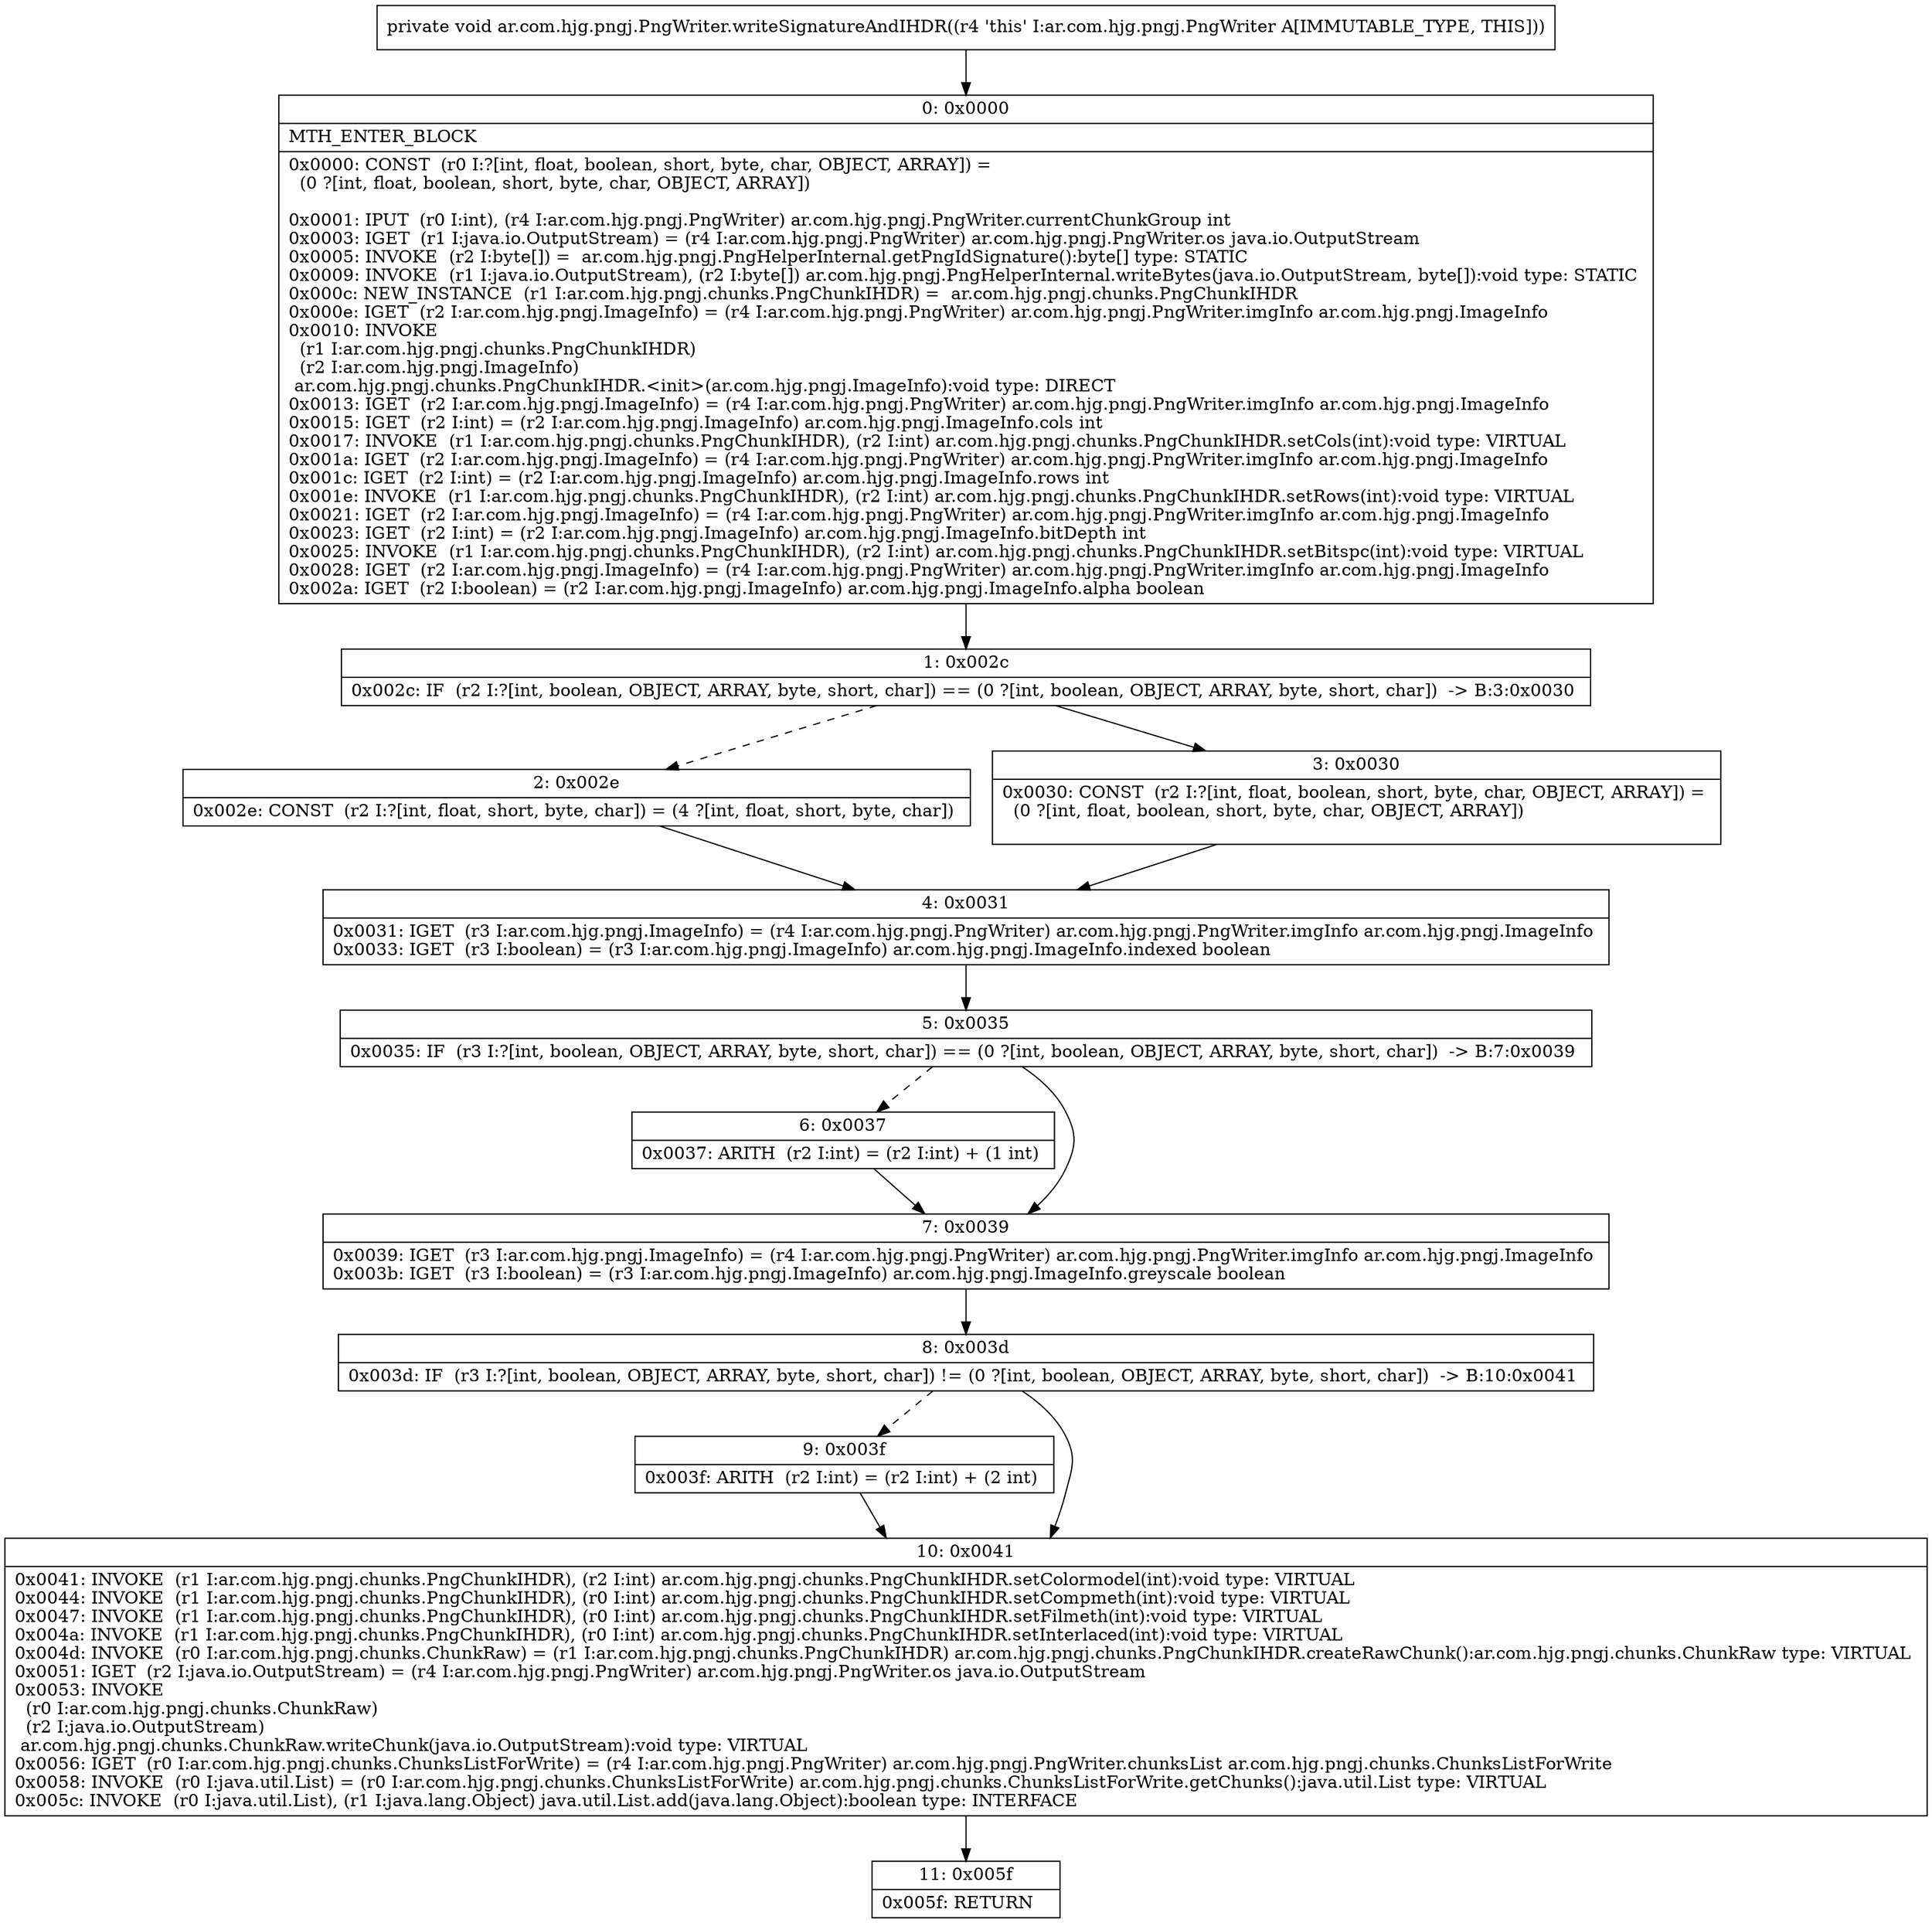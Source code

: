 digraph "CFG forar.com.hjg.pngj.PngWriter.writeSignatureAndIHDR()V" {
Node_0 [shape=record,label="{0\:\ 0x0000|MTH_ENTER_BLOCK\l|0x0000: CONST  (r0 I:?[int, float, boolean, short, byte, char, OBJECT, ARRAY]) = \l  (0 ?[int, float, boolean, short, byte, char, OBJECT, ARRAY])\l \l0x0001: IPUT  (r0 I:int), (r4 I:ar.com.hjg.pngj.PngWriter) ar.com.hjg.pngj.PngWriter.currentChunkGroup int \l0x0003: IGET  (r1 I:java.io.OutputStream) = (r4 I:ar.com.hjg.pngj.PngWriter) ar.com.hjg.pngj.PngWriter.os java.io.OutputStream \l0x0005: INVOKE  (r2 I:byte[]) =  ar.com.hjg.pngj.PngHelperInternal.getPngIdSignature():byte[] type: STATIC \l0x0009: INVOKE  (r1 I:java.io.OutputStream), (r2 I:byte[]) ar.com.hjg.pngj.PngHelperInternal.writeBytes(java.io.OutputStream, byte[]):void type: STATIC \l0x000c: NEW_INSTANCE  (r1 I:ar.com.hjg.pngj.chunks.PngChunkIHDR) =  ar.com.hjg.pngj.chunks.PngChunkIHDR \l0x000e: IGET  (r2 I:ar.com.hjg.pngj.ImageInfo) = (r4 I:ar.com.hjg.pngj.PngWriter) ar.com.hjg.pngj.PngWriter.imgInfo ar.com.hjg.pngj.ImageInfo \l0x0010: INVOKE  \l  (r1 I:ar.com.hjg.pngj.chunks.PngChunkIHDR)\l  (r2 I:ar.com.hjg.pngj.ImageInfo)\l ar.com.hjg.pngj.chunks.PngChunkIHDR.\<init\>(ar.com.hjg.pngj.ImageInfo):void type: DIRECT \l0x0013: IGET  (r2 I:ar.com.hjg.pngj.ImageInfo) = (r4 I:ar.com.hjg.pngj.PngWriter) ar.com.hjg.pngj.PngWriter.imgInfo ar.com.hjg.pngj.ImageInfo \l0x0015: IGET  (r2 I:int) = (r2 I:ar.com.hjg.pngj.ImageInfo) ar.com.hjg.pngj.ImageInfo.cols int \l0x0017: INVOKE  (r1 I:ar.com.hjg.pngj.chunks.PngChunkIHDR), (r2 I:int) ar.com.hjg.pngj.chunks.PngChunkIHDR.setCols(int):void type: VIRTUAL \l0x001a: IGET  (r2 I:ar.com.hjg.pngj.ImageInfo) = (r4 I:ar.com.hjg.pngj.PngWriter) ar.com.hjg.pngj.PngWriter.imgInfo ar.com.hjg.pngj.ImageInfo \l0x001c: IGET  (r2 I:int) = (r2 I:ar.com.hjg.pngj.ImageInfo) ar.com.hjg.pngj.ImageInfo.rows int \l0x001e: INVOKE  (r1 I:ar.com.hjg.pngj.chunks.PngChunkIHDR), (r2 I:int) ar.com.hjg.pngj.chunks.PngChunkIHDR.setRows(int):void type: VIRTUAL \l0x0021: IGET  (r2 I:ar.com.hjg.pngj.ImageInfo) = (r4 I:ar.com.hjg.pngj.PngWriter) ar.com.hjg.pngj.PngWriter.imgInfo ar.com.hjg.pngj.ImageInfo \l0x0023: IGET  (r2 I:int) = (r2 I:ar.com.hjg.pngj.ImageInfo) ar.com.hjg.pngj.ImageInfo.bitDepth int \l0x0025: INVOKE  (r1 I:ar.com.hjg.pngj.chunks.PngChunkIHDR), (r2 I:int) ar.com.hjg.pngj.chunks.PngChunkIHDR.setBitspc(int):void type: VIRTUAL \l0x0028: IGET  (r2 I:ar.com.hjg.pngj.ImageInfo) = (r4 I:ar.com.hjg.pngj.PngWriter) ar.com.hjg.pngj.PngWriter.imgInfo ar.com.hjg.pngj.ImageInfo \l0x002a: IGET  (r2 I:boolean) = (r2 I:ar.com.hjg.pngj.ImageInfo) ar.com.hjg.pngj.ImageInfo.alpha boolean \l}"];
Node_1 [shape=record,label="{1\:\ 0x002c|0x002c: IF  (r2 I:?[int, boolean, OBJECT, ARRAY, byte, short, char]) == (0 ?[int, boolean, OBJECT, ARRAY, byte, short, char])  \-\> B:3:0x0030 \l}"];
Node_2 [shape=record,label="{2\:\ 0x002e|0x002e: CONST  (r2 I:?[int, float, short, byte, char]) = (4 ?[int, float, short, byte, char]) \l}"];
Node_3 [shape=record,label="{3\:\ 0x0030|0x0030: CONST  (r2 I:?[int, float, boolean, short, byte, char, OBJECT, ARRAY]) = \l  (0 ?[int, float, boolean, short, byte, char, OBJECT, ARRAY])\l \l}"];
Node_4 [shape=record,label="{4\:\ 0x0031|0x0031: IGET  (r3 I:ar.com.hjg.pngj.ImageInfo) = (r4 I:ar.com.hjg.pngj.PngWriter) ar.com.hjg.pngj.PngWriter.imgInfo ar.com.hjg.pngj.ImageInfo \l0x0033: IGET  (r3 I:boolean) = (r3 I:ar.com.hjg.pngj.ImageInfo) ar.com.hjg.pngj.ImageInfo.indexed boolean \l}"];
Node_5 [shape=record,label="{5\:\ 0x0035|0x0035: IF  (r3 I:?[int, boolean, OBJECT, ARRAY, byte, short, char]) == (0 ?[int, boolean, OBJECT, ARRAY, byte, short, char])  \-\> B:7:0x0039 \l}"];
Node_6 [shape=record,label="{6\:\ 0x0037|0x0037: ARITH  (r2 I:int) = (r2 I:int) + (1 int) \l}"];
Node_7 [shape=record,label="{7\:\ 0x0039|0x0039: IGET  (r3 I:ar.com.hjg.pngj.ImageInfo) = (r4 I:ar.com.hjg.pngj.PngWriter) ar.com.hjg.pngj.PngWriter.imgInfo ar.com.hjg.pngj.ImageInfo \l0x003b: IGET  (r3 I:boolean) = (r3 I:ar.com.hjg.pngj.ImageInfo) ar.com.hjg.pngj.ImageInfo.greyscale boolean \l}"];
Node_8 [shape=record,label="{8\:\ 0x003d|0x003d: IF  (r3 I:?[int, boolean, OBJECT, ARRAY, byte, short, char]) != (0 ?[int, boolean, OBJECT, ARRAY, byte, short, char])  \-\> B:10:0x0041 \l}"];
Node_9 [shape=record,label="{9\:\ 0x003f|0x003f: ARITH  (r2 I:int) = (r2 I:int) + (2 int) \l}"];
Node_10 [shape=record,label="{10\:\ 0x0041|0x0041: INVOKE  (r1 I:ar.com.hjg.pngj.chunks.PngChunkIHDR), (r2 I:int) ar.com.hjg.pngj.chunks.PngChunkIHDR.setColormodel(int):void type: VIRTUAL \l0x0044: INVOKE  (r1 I:ar.com.hjg.pngj.chunks.PngChunkIHDR), (r0 I:int) ar.com.hjg.pngj.chunks.PngChunkIHDR.setCompmeth(int):void type: VIRTUAL \l0x0047: INVOKE  (r1 I:ar.com.hjg.pngj.chunks.PngChunkIHDR), (r0 I:int) ar.com.hjg.pngj.chunks.PngChunkIHDR.setFilmeth(int):void type: VIRTUAL \l0x004a: INVOKE  (r1 I:ar.com.hjg.pngj.chunks.PngChunkIHDR), (r0 I:int) ar.com.hjg.pngj.chunks.PngChunkIHDR.setInterlaced(int):void type: VIRTUAL \l0x004d: INVOKE  (r0 I:ar.com.hjg.pngj.chunks.ChunkRaw) = (r1 I:ar.com.hjg.pngj.chunks.PngChunkIHDR) ar.com.hjg.pngj.chunks.PngChunkIHDR.createRawChunk():ar.com.hjg.pngj.chunks.ChunkRaw type: VIRTUAL \l0x0051: IGET  (r2 I:java.io.OutputStream) = (r4 I:ar.com.hjg.pngj.PngWriter) ar.com.hjg.pngj.PngWriter.os java.io.OutputStream \l0x0053: INVOKE  \l  (r0 I:ar.com.hjg.pngj.chunks.ChunkRaw)\l  (r2 I:java.io.OutputStream)\l ar.com.hjg.pngj.chunks.ChunkRaw.writeChunk(java.io.OutputStream):void type: VIRTUAL \l0x0056: IGET  (r0 I:ar.com.hjg.pngj.chunks.ChunksListForWrite) = (r4 I:ar.com.hjg.pngj.PngWriter) ar.com.hjg.pngj.PngWriter.chunksList ar.com.hjg.pngj.chunks.ChunksListForWrite \l0x0058: INVOKE  (r0 I:java.util.List) = (r0 I:ar.com.hjg.pngj.chunks.ChunksListForWrite) ar.com.hjg.pngj.chunks.ChunksListForWrite.getChunks():java.util.List type: VIRTUAL \l0x005c: INVOKE  (r0 I:java.util.List), (r1 I:java.lang.Object) java.util.List.add(java.lang.Object):boolean type: INTERFACE \l}"];
Node_11 [shape=record,label="{11\:\ 0x005f|0x005f: RETURN   \l}"];
MethodNode[shape=record,label="{private void ar.com.hjg.pngj.PngWriter.writeSignatureAndIHDR((r4 'this' I:ar.com.hjg.pngj.PngWriter A[IMMUTABLE_TYPE, THIS])) }"];
MethodNode -> Node_0;
Node_0 -> Node_1;
Node_1 -> Node_2[style=dashed];
Node_1 -> Node_3;
Node_2 -> Node_4;
Node_3 -> Node_4;
Node_4 -> Node_5;
Node_5 -> Node_6[style=dashed];
Node_5 -> Node_7;
Node_6 -> Node_7;
Node_7 -> Node_8;
Node_8 -> Node_9[style=dashed];
Node_8 -> Node_10;
Node_9 -> Node_10;
Node_10 -> Node_11;
}

